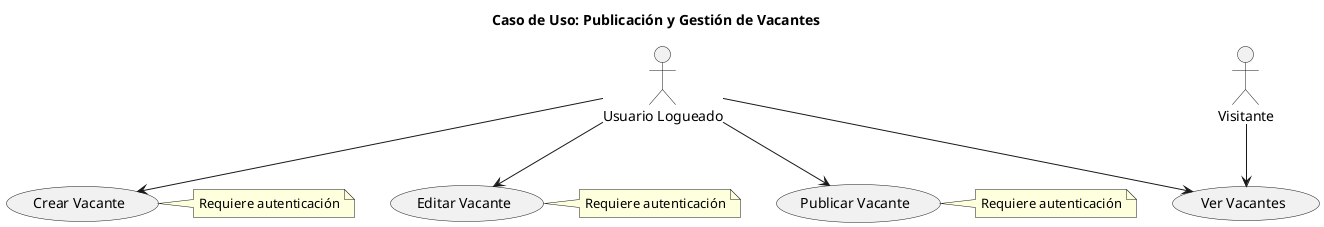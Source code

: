 @startuml
title Caso de Uso: Publicación y Gestión de Vacantes

actor "Visitante" as Visitor
actor "Usuario Logueado" as LoggedUser

usecase "Ver Vacantes" as UC_Ver
usecase "Crear Vacante" as UC_Crear
usecase "Editar Vacante" as UC_Editar
usecase "Publicar Vacante" as UC_Publicar

'Relaciones
Visitor --> UC_Ver
LoggedUser --> UC_Ver
LoggedUser --> UC_Crear
LoggedUser --> UC_Editar
LoggedUser --> UC_Publicar

note right of UC_Crear
  Requiere autenticación
end note

note right of UC_Editar
  Requiere autenticación
end note

note right of UC_Publicar
  Requiere autenticación
end note

@enduml